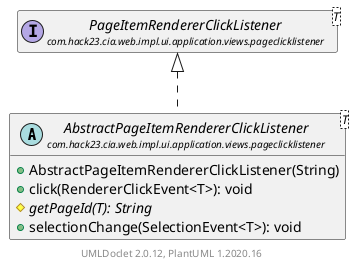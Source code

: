 @startuml
    set namespaceSeparator none
    hide empty fields
    hide empty methods

    abstract class "<size:14>AbstractPageItemRendererClickListener\n<size:10>com.hack23.cia.web.impl.ui.application.views.pageclicklistener" as com.hack23.cia.web.impl.ui.application.views.pageclicklistener.AbstractPageItemRendererClickListener<T> [[AbstractPageItemRendererClickListener.html]] {
        +AbstractPageItemRendererClickListener(String)
        +click(RendererClickEvent<T>): void
        {abstract} #getPageId(T): String
        +selectionChange(SelectionEvent<T>): void
    }

    interface "<size:14>PageItemRendererClickListener\n<size:10>com.hack23.cia.web.impl.ui.application.views.pageclicklistener" as com.hack23.cia.web.impl.ui.application.views.pageclicklistener.PageItemRendererClickListener<T> [[PageItemRendererClickListener.html]]

    com.hack23.cia.web.impl.ui.application.views.pageclicklistener.PageItemRendererClickListener <|.. com.hack23.cia.web.impl.ui.application.views.pageclicklistener.AbstractPageItemRendererClickListener

    center footer UMLDoclet 2.0.12, PlantUML 1.2020.16
@enduml
